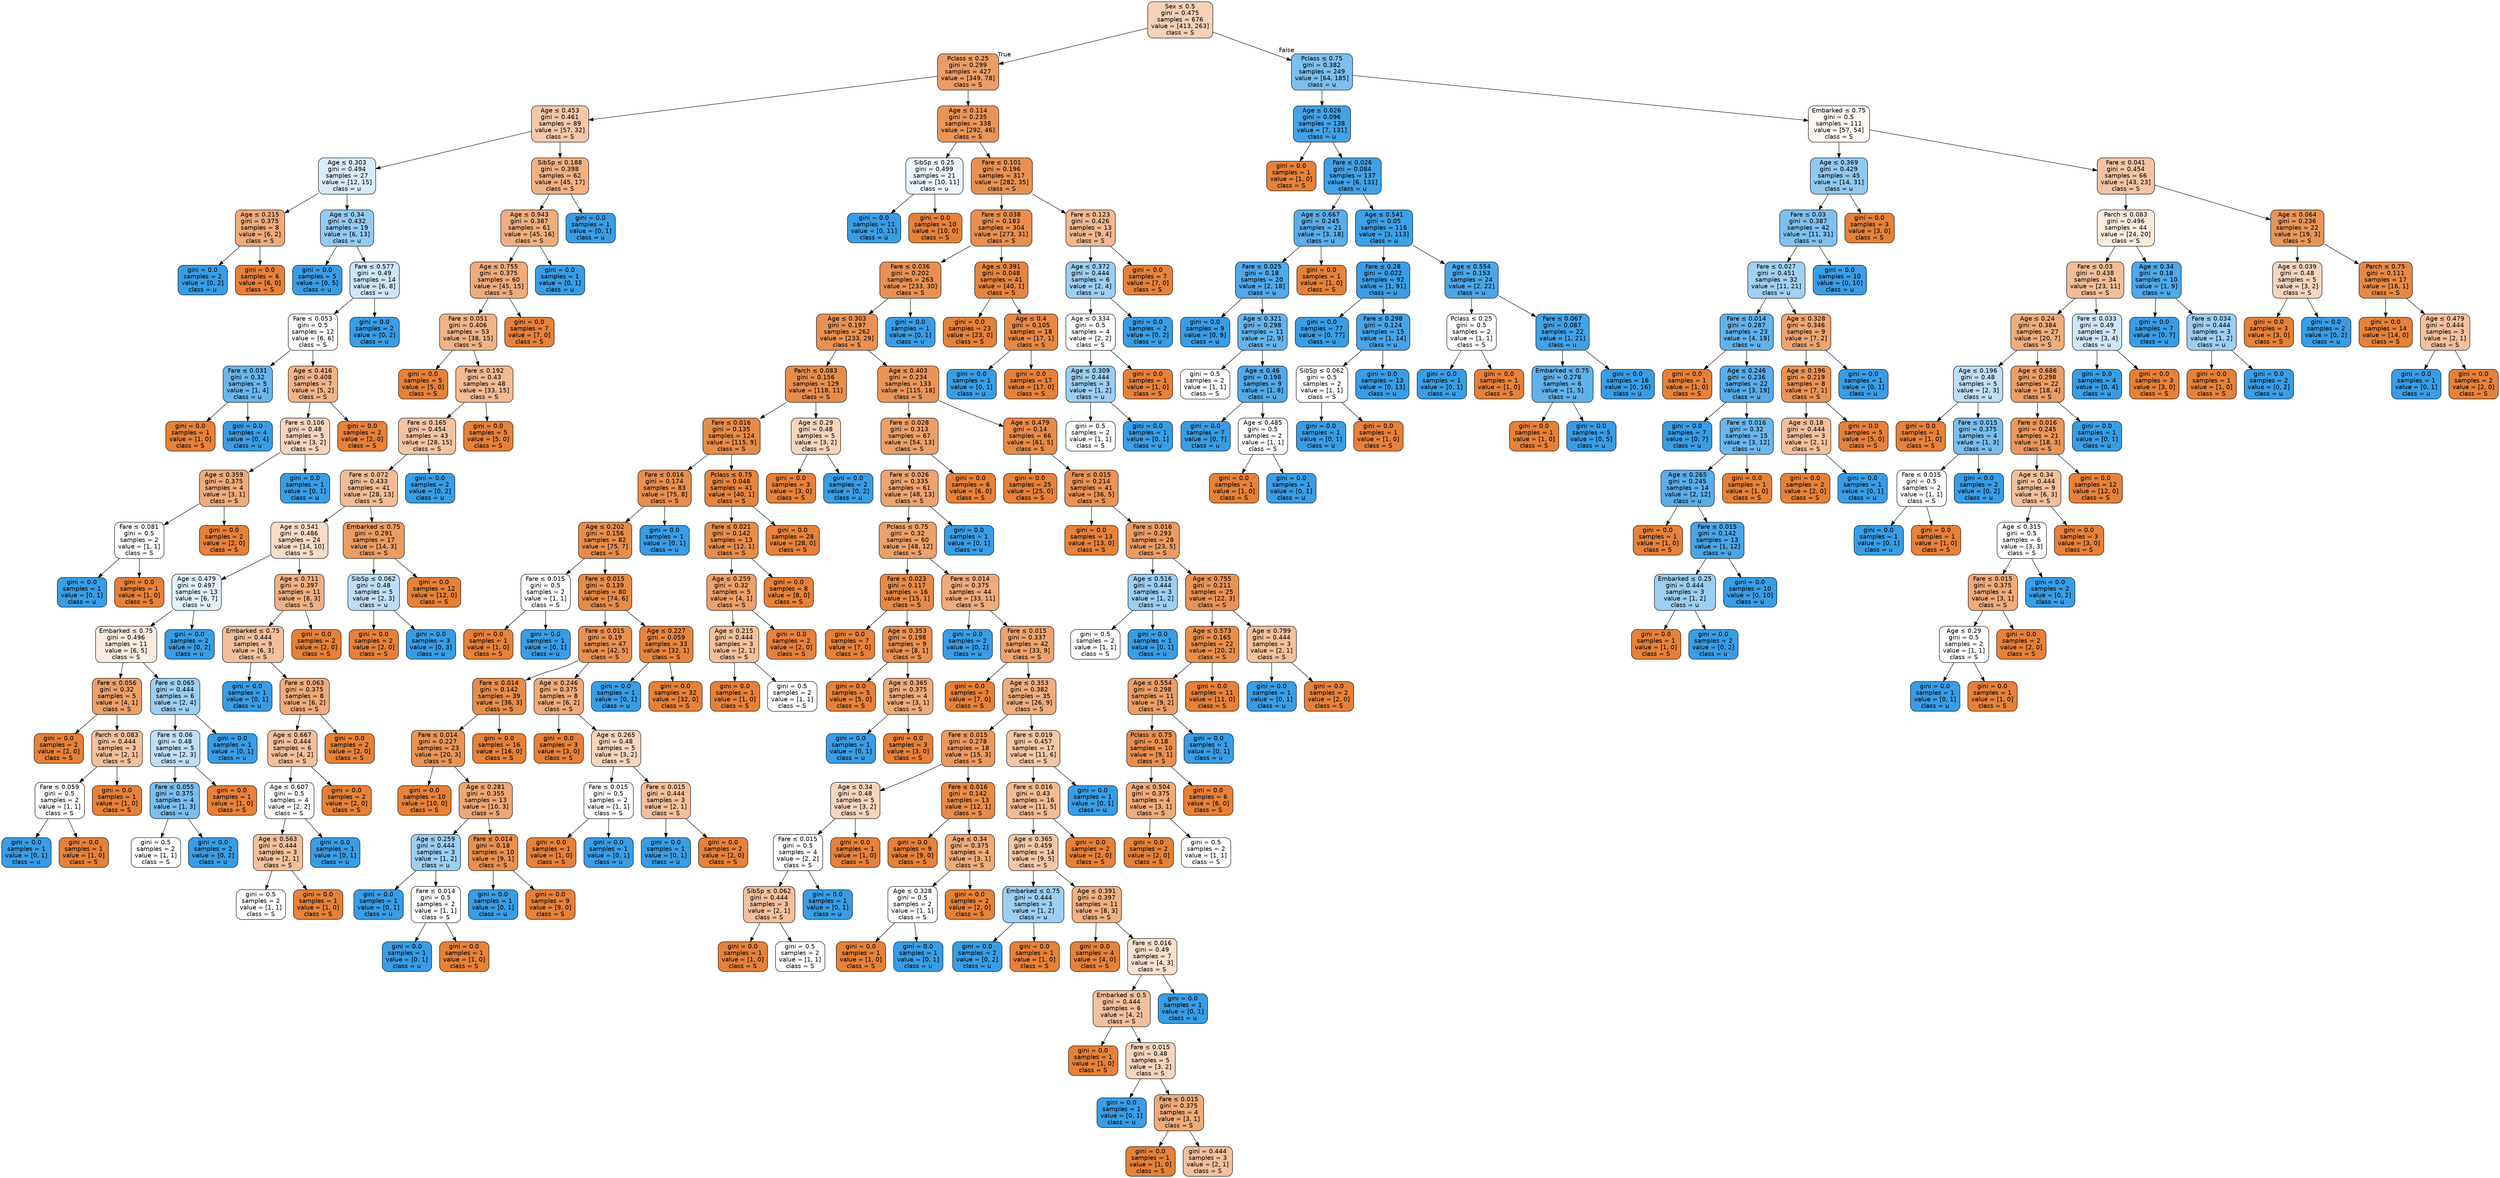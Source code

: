 digraph Tree {
node [shape=box, style="filled, rounded", color="black", fontname=helvetica] ;
edge [fontname=helvetica] ;
0 [label=<Sex &le; 0.5<br/>gini = 0.475<br/>samples = 676<br/>value = [413, 263]<br/>class = S>, fillcolor="#f6d1b7"] ;
1 [label=<Pclass &le; 0.25<br/>gini = 0.299<br/>samples = 427<br/>value = [349, 78]<br/>class = S>, fillcolor="#eb9d65"] ;
0 -> 1 [labeldistance=2.5, labelangle=45, headlabel="True"] ;
2 [label=<Age &le; 0.453<br/>gini = 0.461<br/>samples = 89<br/>value = [57, 32]<br/>class = S>, fillcolor="#f4c8a8"] ;
1 -> 2 ;
3 [label=<Age &le; 0.303<br/>gini = 0.494<br/>samples = 27<br/>value = [12, 15]<br/>class = u>, fillcolor="#d7ebfa"] ;
2 -> 3 ;
4 [label=<Age &le; 0.215<br/>gini = 0.375<br/>samples = 8<br/>value = [6, 2]<br/>class = S>, fillcolor="#eeab7b"] ;
3 -> 4 ;
5 [label=<gini = 0.0<br/>samples = 2<br/>value = [0, 2]<br/>class = u>, fillcolor="#399de5"] ;
4 -> 5 ;
6 [label=<gini = 0.0<br/>samples = 6<br/>value = [6, 0]<br/>class = S>, fillcolor="#e58139"] ;
4 -> 6 ;
7 [label=<Age &le; 0.34<br/>gini = 0.432<br/>samples = 19<br/>value = [6, 13]<br/>class = u>, fillcolor="#94caf1"] ;
3 -> 7 ;
8 [label=<gini = 0.0<br/>samples = 5<br/>value = [0, 5]<br/>class = u>, fillcolor="#399de5"] ;
7 -> 8 ;
9 [label=<Fare &le; 0.577<br/>gini = 0.49<br/>samples = 14<br/>value = [6, 8]<br/>class = u>, fillcolor="#cee6f8"] ;
7 -> 9 ;
10 [label=<Fare &le; 0.053<br/>gini = 0.5<br/>samples = 12<br/>value = [6, 6]<br/>class = S>, fillcolor="#ffffff"] ;
9 -> 10 ;
11 [label=<Fare &le; 0.031<br/>gini = 0.32<br/>samples = 5<br/>value = [1, 4]<br/>class = u>, fillcolor="#6ab6ec"] ;
10 -> 11 ;
12 [label=<gini = 0.0<br/>samples = 1<br/>value = [1, 0]<br/>class = S>, fillcolor="#e58139"] ;
11 -> 12 ;
13 [label=<gini = 0.0<br/>samples = 4<br/>value = [0, 4]<br/>class = u>, fillcolor="#399de5"] ;
11 -> 13 ;
14 [label=<Age &le; 0.416<br/>gini = 0.408<br/>samples = 7<br/>value = [5, 2]<br/>class = S>, fillcolor="#efb388"] ;
10 -> 14 ;
15 [label=<Fare &le; 0.106<br/>gini = 0.48<br/>samples = 5<br/>value = [3, 2]<br/>class = S>, fillcolor="#f6d5bd"] ;
14 -> 15 ;
16 [label=<Age &le; 0.359<br/>gini = 0.375<br/>samples = 4<br/>value = [3, 1]<br/>class = S>, fillcolor="#eeab7b"] ;
15 -> 16 ;
17 [label=<Fare &le; 0.081<br/>gini = 0.5<br/>samples = 2<br/>value = [1, 1]<br/>class = S>, fillcolor="#ffffff"] ;
16 -> 17 ;
18 [label=<gini = 0.0<br/>samples = 1<br/>value = [0, 1]<br/>class = u>, fillcolor="#399de5"] ;
17 -> 18 ;
19 [label=<gini = 0.0<br/>samples = 1<br/>value = [1, 0]<br/>class = S>, fillcolor="#e58139"] ;
17 -> 19 ;
20 [label=<gini = 0.0<br/>samples = 2<br/>value = [2, 0]<br/>class = S>, fillcolor="#e58139"] ;
16 -> 20 ;
21 [label=<gini = 0.0<br/>samples = 1<br/>value = [0, 1]<br/>class = u>, fillcolor="#399de5"] ;
15 -> 21 ;
22 [label=<gini = 0.0<br/>samples = 2<br/>value = [2, 0]<br/>class = S>, fillcolor="#e58139"] ;
14 -> 22 ;
23 [label=<gini = 0.0<br/>samples = 2<br/>value = [0, 2]<br/>class = u>, fillcolor="#399de5"] ;
9 -> 23 ;
24 [label=<SibSp &le; 0.188<br/>gini = 0.398<br/>samples = 62<br/>value = [45, 17]<br/>class = S>, fillcolor="#efb184"] ;
2 -> 24 ;
25 [label=<Age &le; 0.943<br/>gini = 0.387<br/>samples = 61<br/>value = [45, 16]<br/>class = S>, fillcolor="#eeae7f"] ;
24 -> 25 ;
26 [label=<Age &le; 0.755<br/>gini = 0.375<br/>samples = 60<br/>value = [45, 15]<br/>class = S>, fillcolor="#eeab7b"] ;
25 -> 26 ;
27 [label=<Fare &le; 0.051<br/>gini = 0.406<br/>samples = 53<br/>value = [38, 15]<br/>class = S>, fillcolor="#efb387"] ;
26 -> 27 ;
28 [label=<gini = 0.0<br/>samples = 5<br/>value = [5, 0]<br/>class = S>, fillcolor="#e58139"] ;
27 -> 28 ;
29 [label=<Fare &le; 0.192<br/>gini = 0.43<br/>samples = 48<br/>value = [33, 15]<br/>class = S>, fillcolor="#f1ba93"] ;
27 -> 29 ;
30 [label=<Fare &le; 0.165<br/>gini = 0.454<br/>samples = 43<br/>value = [28, 15]<br/>class = S>, fillcolor="#f3c4a3"] ;
29 -> 30 ;
31 [label=<Fare &le; 0.072<br/>gini = 0.433<br/>samples = 41<br/>value = [28, 13]<br/>class = S>, fillcolor="#f1bc95"] ;
30 -> 31 ;
32 [label=<Age &le; 0.541<br/>gini = 0.486<br/>samples = 24<br/>value = [14, 10]<br/>class = S>, fillcolor="#f8dbc6"] ;
31 -> 32 ;
33 [label=<Age &le; 0.479<br/>gini = 0.497<br/>samples = 13<br/>value = [6, 7]<br/>class = u>, fillcolor="#e3f1fb"] ;
32 -> 33 ;
34 [label=<Embarked &le; 0.75<br/>gini = 0.496<br/>samples = 11<br/>value = [6, 5]<br/>class = S>, fillcolor="#fbeade"] ;
33 -> 34 ;
35 [label=<Fare &le; 0.056<br/>gini = 0.32<br/>samples = 5<br/>value = [4, 1]<br/>class = S>, fillcolor="#eca06a"] ;
34 -> 35 ;
36 [label=<gini = 0.0<br/>samples = 2<br/>value = [2, 0]<br/>class = S>, fillcolor="#e58139"] ;
35 -> 36 ;
37 [label=<Parch &le; 0.083<br/>gini = 0.444<br/>samples = 3<br/>value = [2, 1]<br/>class = S>, fillcolor="#f2c09c"] ;
35 -> 37 ;
38 [label=<Fare &le; 0.059<br/>gini = 0.5<br/>samples = 2<br/>value = [1, 1]<br/>class = S>, fillcolor="#ffffff"] ;
37 -> 38 ;
39 [label=<gini = 0.0<br/>samples = 1<br/>value = [0, 1]<br/>class = u>, fillcolor="#399de5"] ;
38 -> 39 ;
40 [label=<gini = 0.0<br/>samples = 1<br/>value = [1, 0]<br/>class = S>, fillcolor="#e58139"] ;
38 -> 40 ;
41 [label=<gini = 0.0<br/>samples = 1<br/>value = [1, 0]<br/>class = S>, fillcolor="#e58139"] ;
37 -> 41 ;
42 [label=<Fare &le; 0.065<br/>gini = 0.444<br/>samples = 6<br/>value = [2, 4]<br/>class = u>, fillcolor="#9ccef2"] ;
34 -> 42 ;
43 [label=<Fare &le; 0.06<br/>gini = 0.48<br/>samples = 5<br/>value = [2, 3]<br/>class = u>, fillcolor="#bddef6"] ;
42 -> 43 ;
44 [label=<Fare &le; 0.055<br/>gini = 0.375<br/>samples = 4<br/>value = [1, 3]<br/>class = u>, fillcolor="#7bbeee"] ;
43 -> 44 ;
45 [label=<gini = 0.5<br/>samples = 2<br/>value = [1, 1]<br/>class = S>, fillcolor="#ffffff"] ;
44 -> 45 ;
46 [label=<gini = 0.0<br/>samples = 2<br/>value = [0, 2]<br/>class = u>, fillcolor="#399de5"] ;
44 -> 46 ;
47 [label=<gini = 0.0<br/>samples = 1<br/>value = [1, 0]<br/>class = S>, fillcolor="#e58139"] ;
43 -> 47 ;
48 [label=<gini = 0.0<br/>samples = 1<br/>value = [0, 1]<br/>class = u>, fillcolor="#399de5"] ;
42 -> 48 ;
49 [label=<gini = 0.0<br/>samples = 2<br/>value = [0, 2]<br/>class = u>, fillcolor="#399de5"] ;
33 -> 49 ;
50 [label=<Age &le; 0.711<br/>gini = 0.397<br/>samples = 11<br/>value = [8, 3]<br/>class = S>, fillcolor="#efb083"] ;
32 -> 50 ;
51 [label=<Embarked &le; 0.75<br/>gini = 0.444<br/>samples = 9<br/>value = [6, 3]<br/>class = S>, fillcolor="#f2c09c"] ;
50 -> 51 ;
52 [label=<gini = 0.0<br/>samples = 1<br/>value = [0, 1]<br/>class = u>, fillcolor="#399de5"] ;
51 -> 52 ;
53 [label=<Fare &le; 0.063<br/>gini = 0.375<br/>samples = 8<br/>value = [6, 2]<br/>class = S>, fillcolor="#eeab7b"] ;
51 -> 53 ;
54 [label=<Age &le; 0.667<br/>gini = 0.444<br/>samples = 6<br/>value = [4, 2]<br/>class = S>, fillcolor="#f2c09c"] ;
53 -> 54 ;
55 [label=<Age &le; 0.607<br/>gini = 0.5<br/>samples = 4<br/>value = [2, 2]<br/>class = S>, fillcolor="#ffffff"] ;
54 -> 55 ;
56 [label=<Age &le; 0.563<br/>gini = 0.444<br/>samples = 3<br/>value = [2, 1]<br/>class = S>, fillcolor="#f2c09c"] ;
55 -> 56 ;
57 [label=<gini = 0.5<br/>samples = 2<br/>value = [1, 1]<br/>class = S>, fillcolor="#ffffff"] ;
56 -> 57 ;
58 [label=<gini = 0.0<br/>samples = 1<br/>value = [1, 0]<br/>class = S>, fillcolor="#e58139"] ;
56 -> 58 ;
59 [label=<gini = 0.0<br/>samples = 1<br/>value = [0, 1]<br/>class = u>, fillcolor="#399de5"] ;
55 -> 59 ;
60 [label=<gini = 0.0<br/>samples = 2<br/>value = [2, 0]<br/>class = S>, fillcolor="#e58139"] ;
54 -> 60 ;
61 [label=<gini = 0.0<br/>samples = 2<br/>value = [2, 0]<br/>class = S>, fillcolor="#e58139"] ;
53 -> 61 ;
62 [label=<gini = 0.0<br/>samples = 2<br/>value = [2, 0]<br/>class = S>, fillcolor="#e58139"] ;
50 -> 62 ;
63 [label=<Embarked &le; 0.75<br/>gini = 0.291<br/>samples = 17<br/>value = [14, 3]<br/>class = S>, fillcolor="#eb9c63"] ;
31 -> 63 ;
64 [label=<SibSp &le; 0.062<br/>gini = 0.48<br/>samples = 5<br/>value = [2, 3]<br/>class = u>, fillcolor="#bddef6"] ;
63 -> 64 ;
65 [label=<gini = 0.0<br/>samples = 2<br/>value = [2, 0]<br/>class = S>, fillcolor="#e58139"] ;
64 -> 65 ;
66 [label=<gini = 0.0<br/>samples = 3<br/>value = [0, 3]<br/>class = u>, fillcolor="#399de5"] ;
64 -> 66 ;
67 [label=<gini = 0.0<br/>samples = 12<br/>value = [12, 0]<br/>class = S>, fillcolor="#e58139"] ;
63 -> 67 ;
68 [label=<gini = 0.0<br/>samples = 2<br/>value = [0, 2]<br/>class = u>, fillcolor="#399de5"] ;
30 -> 68 ;
69 [label=<gini = 0.0<br/>samples = 5<br/>value = [5, 0]<br/>class = S>, fillcolor="#e58139"] ;
29 -> 69 ;
70 [label=<gini = 0.0<br/>samples = 7<br/>value = [7, 0]<br/>class = S>, fillcolor="#e58139"] ;
26 -> 70 ;
71 [label=<gini = 0.0<br/>samples = 1<br/>value = [0, 1]<br/>class = u>, fillcolor="#399de5"] ;
25 -> 71 ;
72 [label=<gini = 0.0<br/>samples = 1<br/>value = [0, 1]<br/>class = u>, fillcolor="#399de5"] ;
24 -> 72 ;
73 [label=<Age &le; 0.114<br/>gini = 0.235<br/>samples = 338<br/>value = [292, 46]<br/>class = S>, fillcolor="#e99558"] ;
1 -> 73 ;
74 [label=<SibSp &le; 0.25<br/>gini = 0.499<br/>samples = 21<br/>value = [10, 11]<br/>class = u>, fillcolor="#edf6fd"] ;
73 -> 74 ;
75 [label=<gini = 0.0<br/>samples = 11<br/>value = [0, 11]<br/>class = u>, fillcolor="#399de5"] ;
74 -> 75 ;
76 [label=<gini = 0.0<br/>samples = 10<br/>value = [10, 0]<br/>class = S>, fillcolor="#e58139"] ;
74 -> 76 ;
77 [label=<Fare &le; 0.101<br/>gini = 0.196<br/>samples = 317<br/>value = [282, 35]<br/>class = S>, fillcolor="#e89152"] ;
73 -> 77 ;
78 [label=<Fare &le; 0.038<br/>gini = 0.183<br/>samples = 304<br/>value = [273, 31]<br/>class = S>, fillcolor="#e88f4f"] ;
77 -> 78 ;
79 [label=<Fare &le; 0.036<br/>gini = 0.202<br/>samples = 263<br/>value = [233, 30]<br/>class = S>, fillcolor="#e89152"] ;
78 -> 79 ;
80 [label=<Age &le; 0.303<br/>gini = 0.197<br/>samples = 262<br/>value = [233, 29]<br/>class = S>, fillcolor="#e89152"] ;
79 -> 80 ;
81 [label=<Parch &le; 0.083<br/>gini = 0.156<br/>samples = 129<br/>value = [118, 11]<br/>class = S>, fillcolor="#e78d4b"] ;
80 -> 81 ;
82 [label=<Fare &le; 0.016<br/>gini = 0.135<br/>samples = 124<br/>value = [115, 9]<br/>class = S>, fillcolor="#e78b48"] ;
81 -> 82 ;
83 [label=<Fare &le; 0.016<br/>gini = 0.174<br/>samples = 83<br/>value = [75, 8]<br/>class = S>, fillcolor="#e88e4e"] ;
82 -> 83 ;
84 [label=<Age &le; 0.202<br/>gini = 0.156<br/>samples = 82<br/>value = [75, 7]<br/>class = S>, fillcolor="#e78d4b"] ;
83 -> 84 ;
85 [label=<Fare &le; 0.015<br/>gini = 0.5<br/>samples = 2<br/>value = [1, 1]<br/>class = S>, fillcolor="#ffffff"] ;
84 -> 85 ;
86 [label=<gini = 0.0<br/>samples = 1<br/>value = [1, 0]<br/>class = S>, fillcolor="#e58139"] ;
85 -> 86 ;
87 [label=<gini = 0.0<br/>samples = 1<br/>value = [0, 1]<br/>class = u>, fillcolor="#399de5"] ;
85 -> 87 ;
88 [label=<Fare &le; 0.015<br/>gini = 0.139<br/>samples = 80<br/>value = [74, 6]<br/>class = S>, fillcolor="#e78b49"] ;
84 -> 88 ;
89 [label=<Fare &le; 0.015<br/>gini = 0.19<br/>samples = 47<br/>value = [42, 5]<br/>class = S>, fillcolor="#e89051"] ;
88 -> 89 ;
90 [label=<Fare &le; 0.014<br/>gini = 0.142<br/>samples = 39<br/>value = [36, 3]<br/>class = S>, fillcolor="#e78c49"] ;
89 -> 90 ;
91 [label=<Fare &le; 0.014<br/>gini = 0.227<br/>samples = 23<br/>value = [20, 3]<br/>class = S>, fillcolor="#e99457"] ;
90 -> 91 ;
92 [label=<gini = 0.0<br/>samples = 10<br/>value = [10, 0]<br/>class = S>, fillcolor="#e58139"] ;
91 -> 92 ;
93 [label=<Age &le; 0.281<br/>gini = 0.355<br/>samples = 13<br/>value = [10, 3]<br/>class = S>, fillcolor="#eda774"] ;
91 -> 93 ;
94 [label=<Age &le; 0.259<br/>gini = 0.444<br/>samples = 3<br/>value = [1, 2]<br/>class = u>, fillcolor="#9ccef2"] ;
93 -> 94 ;
95 [label=<gini = 0.0<br/>samples = 1<br/>value = [0, 1]<br/>class = u>, fillcolor="#399de5"] ;
94 -> 95 ;
96 [label=<Fare &le; 0.014<br/>gini = 0.5<br/>samples = 2<br/>value = [1, 1]<br/>class = S>, fillcolor="#ffffff"] ;
94 -> 96 ;
97 [label=<gini = 0.0<br/>samples = 1<br/>value = [0, 1]<br/>class = u>, fillcolor="#399de5"] ;
96 -> 97 ;
98 [label=<gini = 0.0<br/>samples = 1<br/>value = [1, 0]<br/>class = S>, fillcolor="#e58139"] ;
96 -> 98 ;
99 [label=<Fare &le; 0.014<br/>gini = 0.18<br/>samples = 10<br/>value = [9, 1]<br/>class = S>, fillcolor="#e88f4f"] ;
93 -> 99 ;
100 [label=<gini = 0.0<br/>samples = 1<br/>value = [0, 1]<br/>class = u>, fillcolor="#399de5"] ;
99 -> 100 ;
101 [label=<gini = 0.0<br/>samples = 9<br/>value = [9, 0]<br/>class = S>, fillcolor="#e58139"] ;
99 -> 101 ;
102 [label=<gini = 0.0<br/>samples = 16<br/>value = [16, 0]<br/>class = S>, fillcolor="#e58139"] ;
90 -> 102 ;
103 [label=<Age &le; 0.246<br/>gini = 0.375<br/>samples = 8<br/>value = [6, 2]<br/>class = S>, fillcolor="#eeab7b"] ;
89 -> 103 ;
104 [label=<gini = 0.0<br/>samples = 3<br/>value = [3, 0]<br/>class = S>, fillcolor="#e58139"] ;
103 -> 104 ;
105 [label=<Age &le; 0.265<br/>gini = 0.48<br/>samples = 5<br/>value = [3, 2]<br/>class = S>, fillcolor="#f6d5bd"] ;
103 -> 105 ;
106 [label=<Fare &le; 0.015<br/>gini = 0.5<br/>samples = 2<br/>value = [1, 1]<br/>class = S>, fillcolor="#ffffff"] ;
105 -> 106 ;
107 [label=<gini = 0.0<br/>samples = 1<br/>value = [1, 0]<br/>class = S>, fillcolor="#e58139"] ;
106 -> 107 ;
108 [label=<gini = 0.0<br/>samples = 1<br/>value = [0, 1]<br/>class = u>, fillcolor="#399de5"] ;
106 -> 108 ;
109 [label=<Fare &le; 0.015<br/>gini = 0.444<br/>samples = 3<br/>value = [2, 1]<br/>class = S>, fillcolor="#f2c09c"] ;
105 -> 109 ;
110 [label=<gini = 0.0<br/>samples = 1<br/>value = [0, 1]<br/>class = u>, fillcolor="#399de5"] ;
109 -> 110 ;
111 [label=<gini = 0.0<br/>samples = 2<br/>value = [2, 0]<br/>class = S>, fillcolor="#e58139"] ;
109 -> 111 ;
112 [label=<Age &le; 0.227<br/>gini = 0.059<br/>samples = 33<br/>value = [32, 1]<br/>class = S>, fillcolor="#e6853f"] ;
88 -> 112 ;
113 [label=<gini = 0.0<br/>samples = 1<br/>value = [0, 1]<br/>class = u>, fillcolor="#399de5"] ;
112 -> 113 ;
114 [label=<gini = 0.0<br/>samples = 32<br/>value = [32, 0]<br/>class = S>, fillcolor="#e58139"] ;
112 -> 114 ;
115 [label=<gini = 0.0<br/>samples = 1<br/>value = [0, 1]<br/>class = u>, fillcolor="#399de5"] ;
83 -> 115 ;
116 [label=<Pclass &le; 0.75<br/>gini = 0.048<br/>samples = 41<br/>value = [40, 1]<br/>class = S>, fillcolor="#e6843e"] ;
82 -> 116 ;
117 [label=<Fare &le; 0.021<br/>gini = 0.142<br/>samples = 13<br/>value = [12, 1]<br/>class = S>, fillcolor="#e78c49"] ;
116 -> 117 ;
118 [label=<Age &le; 0.259<br/>gini = 0.32<br/>samples = 5<br/>value = [4, 1]<br/>class = S>, fillcolor="#eca06a"] ;
117 -> 118 ;
119 [label=<Age &le; 0.215<br/>gini = 0.444<br/>samples = 3<br/>value = [2, 1]<br/>class = S>, fillcolor="#f2c09c"] ;
118 -> 119 ;
120 [label=<gini = 0.0<br/>samples = 1<br/>value = [1, 0]<br/>class = S>, fillcolor="#e58139"] ;
119 -> 120 ;
121 [label=<gini = 0.5<br/>samples = 2<br/>value = [1, 1]<br/>class = S>, fillcolor="#ffffff"] ;
119 -> 121 ;
122 [label=<gini = 0.0<br/>samples = 2<br/>value = [2, 0]<br/>class = S>, fillcolor="#e58139"] ;
118 -> 122 ;
123 [label=<gini = 0.0<br/>samples = 8<br/>value = [8, 0]<br/>class = S>, fillcolor="#e58139"] ;
117 -> 123 ;
124 [label=<gini = 0.0<br/>samples = 28<br/>value = [28, 0]<br/>class = S>, fillcolor="#e58139"] ;
116 -> 124 ;
125 [label=<Age &le; 0.29<br/>gini = 0.48<br/>samples = 5<br/>value = [3, 2]<br/>class = S>, fillcolor="#f6d5bd"] ;
81 -> 125 ;
126 [label=<gini = 0.0<br/>samples = 3<br/>value = [3, 0]<br/>class = S>, fillcolor="#e58139"] ;
125 -> 126 ;
127 [label=<gini = 0.0<br/>samples = 2<br/>value = [0, 2]<br/>class = u>, fillcolor="#399de5"] ;
125 -> 127 ;
128 [label=<Age &le; 0.403<br/>gini = 0.234<br/>samples = 133<br/>value = [115, 18]<br/>class = S>, fillcolor="#e99558"] ;
80 -> 128 ;
129 [label=<Fare &le; 0.028<br/>gini = 0.313<br/>samples = 67<br/>value = [54, 13]<br/>class = S>, fillcolor="#eb9f69"] ;
128 -> 129 ;
130 [label=<Fare &le; 0.026<br/>gini = 0.335<br/>samples = 61<br/>value = [48, 13]<br/>class = S>, fillcolor="#eca36f"] ;
129 -> 130 ;
131 [label=<Pclass &le; 0.75<br/>gini = 0.32<br/>samples = 60<br/>value = [48, 12]<br/>class = S>, fillcolor="#eca06a"] ;
130 -> 131 ;
132 [label=<Fare &le; 0.023<br/>gini = 0.117<br/>samples = 16<br/>value = [15, 1]<br/>class = S>, fillcolor="#e78946"] ;
131 -> 132 ;
133 [label=<gini = 0.0<br/>samples = 7<br/>value = [7, 0]<br/>class = S>, fillcolor="#e58139"] ;
132 -> 133 ;
134 [label=<Age &le; 0.353<br/>gini = 0.198<br/>samples = 9<br/>value = [8, 1]<br/>class = S>, fillcolor="#e89152"] ;
132 -> 134 ;
135 [label=<gini = 0.0<br/>samples = 5<br/>value = [5, 0]<br/>class = S>, fillcolor="#e58139"] ;
134 -> 135 ;
136 [label=<Age &le; 0.365<br/>gini = 0.375<br/>samples = 4<br/>value = [3, 1]<br/>class = S>, fillcolor="#eeab7b"] ;
134 -> 136 ;
137 [label=<gini = 0.0<br/>samples = 1<br/>value = [0, 1]<br/>class = u>, fillcolor="#399de5"] ;
136 -> 137 ;
138 [label=<gini = 0.0<br/>samples = 3<br/>value = [3, 0]<br/>class = S>, fillcolor="#e58139"] ;
136 -> 138 ;
139 [label=<Fare &le; 0.014<br/>gini = 0.375<br/>samples = 44<br/>value = [33, 11]<br/>class = S>, fillcolor="#eeab7b"] ;
131 -> 139 ;
140 [label=<gini = 0.0<br/>samples = 2<br/>value = [0, 2]<br/>class = u>, fillcolor="#399de5"] ;
139 -> 140 ;
141 [label=<Fare &le; 0.015<br/>gini = 0.337<br/>samples = 42<br/>value = [33, 9]<br/>class = S>, fillcolor="#eca36f"] ;
139 -> 141 ;
142 [label=<gini = 0.0<br/>samples = 7<br/>value = [7, 0]<br/>class = S>, fillcolor="#e58139"] ;
141 -> 142 ;
143 [label=<Age &le; 0.353<br/>gini = 0.382<br/>samples = 35<br/>value = [26, 9]<br/>class = S>, fillcolor="#eead7e"] ;
141 -> 143 ;
144 [label=<Fare &le; 0.015<br/>gini = 0.278<br/>samples = 18<br/>value = [15, 3]<br/>class = S>, fillcolor="#ea9a61"] ;
143 -> 144 ;
145 [label=<Age &le; 0.34<br/>gini = 0.48<br/>samples = 5<br/>value = [3, 2]<br/>class = S>, fillcolor="#f6d5bd"] ;
144 -> 145 ;
146 [label=<Fare &le; 0.015<br/>gini = 0.5<br/>samples = 4<br/>value = [2, 2]<br/>class = S>, fillcolor="#ffffff"] ;
145 -> 146 ;
147 [label=<SibSp &le; 0.062<br/>gini = 0.444<br/>samples = 3<br/>value = [2, 1]<br/>class = S>, fillcolor="#f2c09c"] ;
146 -> 147 ;
148 [label=<gini = 0.0<br/>samples = 1<br/>value = [1, 0]<br/>class = S>, fillcolor="#e58139"] ;
147 -> 148 ;
149 [label=<gini = 0.5<br/>samples = 2<br/>value = [1, 1]<br/>class = S>, fillcolor="#ffffff"] ;
147 -> 149 ;
150 [label=<gini = 0.0<br/>samples = 1<br/>value = [0, 1]<br/>class = u>, fillcolor="#399de5"] ;
146 -> 150 ;
151 [label=<gini = 0.0<br/>samples = 1<br/>value = [1, 0]<br/>class = S>, fillcolor="#e58139"] ;
145 -> 151 ;
152 [label=<Fare &le; 0.016<br/>gini = 0.142<br/>samples = 13<br/>value = [12, 1]<br/>class = S>, fillcolor="#e78c49"] ;
144 -> 152 ;
153 [label=<gini = 0.0<br/>samples = 9<br/>value = [9, 0]<br/>class = S>, fillcolor="#e58139"] ;
152 -> 153 ;
154 [label=<Age &le; 0.34<br/>gini = 0.375<br/>samples = 4<br/>value = [3, 1]<br/>class = S>, fillcolor="#eeab7b"] ;
152 -> 154 ;
155 [label=<Age &le; 0.328<br/>gini = 0.5<br/>samples = 2<br/>value = [1, 1]<br/>class = S>, fillcolor="#ffffff"] ;
154 -> 155 ;
156 [label=<gini = 0.0<br/>samples = 1<br/>value = [1, 0]<br/>class = S>, fillcolor="#e58139"] ;
155 -> 156 ;
157 [label=<gini = 0.0<br/>samples = 1<br/>value = [0, 1]<br/>class = u>, fillcolor="#399de5"] ;
155 -> 157 ;
158 [label=<gini = 0.0<br/>samples = 2<br/>value = [2, 0]<br/>class = S>, fillcolor="#e58139"] ;
154 -> 158 ;
159 [label=<Fare &le; 0.019<br/>gini = 0.457<br/>samples = 17<br/>value = [11, 6]<br/>class = S>, fillcolor="#f3c6a5"] ;
143 -> 159 ;
160 [label=<Fare &le; 0.016<br/>gini = 0.43<br/>samples = 16<br/>value = [11, 5]<br/>class = S>, fillcolor="#f1ba93"] ;
159 -> 160 ;
161 [label=<Age &le; 0.365<br/>gini = 0.459<br/>samples = 14<br/>value = [9, 5]<br/>class = S>, fillcolor="#f3c7a7"] ;
160 -> 161 ;
162 [label=<Embarked &le; 0.75<br/>gini = 0.444<br/>samples = 3<br/>value = [1, 2]<br/>class = u>, fillcolor="#9ccef2"] ;
161 -> 162 ;
163 [label=<gini = 0.0<br/>samples = 2<br/>value = [0, 2]<br/>class = u>, fillcolor="#399de5"] ;
162 -> 163 ;
164 [label=<gini = 0.0<br/>samples = 1<br/>value = [1, 0]<br/>class = S>, fillcolor="#e58139"] ;
162 -> 164 ;
165 [label=<Age &le; 0.391<br/>gini = 0.397<br/>samples = 11<br/>value = [8, 3]<br/>class = S>, fillcolor="#efb083"] ;
161 -> 165 ;
166 [label=<gini = 0.0<br/>samples = 4<br/>value = [4, 0]<br/>class = S>, fillcolor="#e58139"] ;
165 -> 166 ;
167 [label=<Fare &le; 0.016<br/>gini = 0.49<br/>samples = 7<br/>value = [4, 3]<br/>class = S>, fillcolor="#f8e0ce"] ;
165 -> 167 ;
168 [label=<Embarked &le; 0.5<br/>gini = 0.444<br/>samples = 6<br/>value = [4, 2]<br/>class = S>, fillcolor="#f2c09c"] ;
167 -> 168 ;
169 [label=<gini = 0.0<br/>samples = 1<br/>value = [1, 0]<br/>class = S>, fillcolor="#e58139"] ;
168 -> 169 ;
170 [label=<Fare &le; 0.015<br/>gini = 0.48<br/>samples = 5<br/>value = [3, 2]<br/>class = S>, fillcolor="#f6d5bd"] ;
168 -> 170 ;
171 [label=<gini = 0.0<br/>samples = 1<br/>value = [0, 1]<br/>class = u>, fillcolor="#399de5"] ;
170 -> 171 ;
172 [label=<Fare &le; 0.015<br/>gini = 0.375<br/>samples = 4<br/>value = [3, 1]<br/>class = S>, fillcolor="#eeab7b"] ;
170 -> 172 ;
173 [label=<gini = 0.0<br/>samples = 1<br/>value = [1, 0]<br/>class = S>, fillcolor="#e58139"] ;
172 -> 173 ;
174 [label=<gini = 0.444<br/>samples = 3<br/>value = [2, 1]<br/>class = S>, fillcolor="#f2c09c"] ;
172 -> 174 ;
175 [label=<gini = 0.0<br/>samples = 1<br/>value = [0, 1]<br/>class = u>, fillcolor="#399de5"] ;
167 -> 175 ;
176 [label=<gini = 0.0<br/>samples = 2<br/>value = [2, 0]<br/>class = S>, fillcolor="#e58139"] ;
160 -> 176 ;
177 [label=<gini = 0.0<br/>samples = 1<br/>value = [0, 1]<br/>class = u>, fillcolor="#399de5"] ;
159 -> 177 ;
178 [label=<gini = 0.0<br/>samples = 1<br/>value = [0, 1]<br/>class = u>, fillcolor="#399de5"] ;
130 -> 178 ;
179 [label=<gini = 0.0<br/>samples = 6<br/>value = [6, 0]<br/>class = S>, fillcolor="#e58139"] ;
129 -> 179 ;
180 [label=<Age &le; 0.479<br/>gini = 0.14<br/>samples = 66<br/>value = [61, 5]<br/>class = S>, fillcolor="#e78b49"] ;
128 -> 180 ;
181 [label=<gini = 0.0<br/>samples = 25<br/>value = [25, 0]<br/>class = S>, fillcolor="#e58139"] ;
180 -> 181 ;
182 [label=<Fare &le; 0.015<br/>gini = 0.214<br/>samples = 41<br/>value = [36, 5]<br/>class = S>, fillcolor="#e99254"] ;
180 -> 182 ;
183 [label=<gini = 0.0<br/>samples = 13<br/>value = [13, 0]<br/>class = S>, fillcolor="#e58139"] ;
182 -> 183 ;
184 [label=<Fare &le; 0.016<br/>gini = 0.293<br/>samples = 28<br/>value = [23, 5]<br/>class = S>, fillcolor="#eb9c64"] ;
182 -> 184 ;
185 [label=<Age &le; 0.516<br/>gini = 0.444<br/>samples = 3<br/>value = [1, 2]<br/>class = u>, fillcolor="#9ccef2"] ;
184 -> 185 ;
186 [label=<gini = 0.5<br/>samples = 2<br/>value = [1, 1]<br/>class = S>, fillcolor="#ffffff"] ;
185 -> 186 ;
187 [label=<gini = 0.0<br/>samples = 1<br/>value = [0, 1]<br/>class = u>, fillcolor="#399de5"] ;
185 -> 187 ;
188 [label=<Age &le; 0.755<br/>gini = 0.211<br/>samples = 25<br/>value = [22, 3]<br/>class = S>, fillcolor="#e99254"] ;
184 -> 188 ;
189 [label=<Age &le; 0.573<br/>gini = 0.165<br/>samples = 22<br/>value = [20, 2]<br/>class = S>, fillcolor="#e88e4d"] ;
188 -> 189 ;
190 [label=<Age &le; 0.554<br/>gini = 0.298<br/>samples = 11<br/>value = [9, 2]<br/>class = S>, fillcolor="#eb9d65"] ;
189 -> 190 ;
191 [label=<Pclass &le; 0.75<br/>gini = 0.18<br/>samples = 10<br/>value = [9, 1]<br/>class = S>, fillcolor="#e88f4f"] ;
190 -> 191 ;
192 [label=<Age &le; 0.504<br/>gini = 0.375<br/>samples = 4<br/>value = [3, 1]<br/>class = S>, fillcolor="#eeab7b"] ;
191 -> 192 ;
193 [label=<gini = 0.0<br/>samples = 2<br/>value = [2, 0]<br/>class = S>, fillcolor="#e58139"] ;
192 -> 193 ;
194 [label=<gini = 0.5<br/>samples = 2<br/>value = [1, 1]<br/>class = S>, fillcolor="#ffffff"] ;
192 -> 194 ;
195 [label=<gini = 0.0<br/>samples = 6<br/>value = [6, 0]<br/>class = S>, fillcolor="#e58139"] ;
191 -> 195 ;
196 [label=<gini = 0.0<br/>samples = 1<br/>value = [0, 1]<br/>class = u>, fillcolor="#399de5"] ;
190 -> 196 ;
197 [label=<gini = 0.0<br/>samples = 11<br/>value = [11, 0]<br/>class = S>, fillcolor="#e58139"] ;
189 -> 197 ;
198 [label=<Age &le; 0.799<br/>gini = 0.444<br/>samples = 3<br/>value = [2, 1]<br/>class = S>, fillcolor="#f2c09c"] ;
188 -> 198 ;
199 [label=<gini = 0.0<br/>samples = 1<br/>value = [0, 1]<br/>class = u>, fillcolor="#399de5"] ;
198 -> 199 ;
200 [label=<gini = 0.0<br/>samples = 2<br/>value = [2, 0]<br/>class = S>, fillcolor="#e58139"] ;
198 -> 200 ;
201 [label=<gini = 0.0<br/>samples = 1<br/>value = [0, 1]<br/>class = u>, fillcolor="#399de5"] ;
79 -> 201 ;
202 [label=<Age &le; 0.391<br/>gini = 0.048<br/>samples = 41<br/>value = [40, 1]<br/>class = S>, fillcolor="#e6843e"] ;
78 -> 202 ;
203 [label=<gini = 0.0<br/>samples = 23<br/>value = [23, 0]<br/>class = S>, fillcolor="#e58139"] ;
202 -> 203 ;
204 [label=<Age &le; 0.4<br/>gini = 0.105<br/>samples = 18<br/>value = [17, 1]<br/>class = S>, fillcolor="#e78845"] ;
202 -> 204 ;
205 [label=<gini = 0.0<br/>samples = 1<br/>value = [0, 1]<br/>class = u>, fillcolor="#399de5"] ;
204 -> 205 ;
206 [label=<gini = 0.0<br/>samples = 17<br/>value = [17, 0]<br/>class = S>, fillcolor="#e58139"] ;
204 -> 206 ;
207 [label=<Fare &le; 0.123<br/>gini = 0.426<br/>samples = 13<br/>value = [9, 4]<br/>class = S>, fillcolor="#f1b991"] ;
77 -> 207 ;
208 [label=<Age &le; 0.372<br/>gini = 0.444<br/>samples = 6<br/>value = [2, 4]<br/>class = u>, fillcolor="#9ccef2"] ;
207 -> 208 ;
209 [label=<Age &le; 0.334<br/>gini = 0.5<br/>samples = 4<br/>value = [2, 2]<br/>class = S>, fillcolor="#ffffff"] ;
208 -> 209 ;
210 [label=<Age &le; 0.309<br/>gini = 0.444<br/>samples = 3<br/>value = [1, 2]<br/>class = u>, fillcolor="#9ccef2"] ;
209 -> 210 ;
211 [label=<gini = 0.5<br/>samples = 2<br/>value = [1, 1]<br/>class = S>, fillcolor="#ffffff"] ;
210 -> 211 ;
212 [label=<gini = 0.0<br/>samples = 1<br/>value = [0, 1]<br/>class = u>, fillcolor="#399de5"] ;
210 -> 212 ;
213 [label=<gini = 0.0<br/>samples = 1<br/>value = [1, 0]<br/>class = S>, fillcolor="#e58139"] ;
209 -> 213 ;
214 [label=<gini = 0.0<br/>samples = 2<br/>value = [0, 2]<br/>class = u>, fillcolor="#399de5"] ;
208 -> 214 ;
215 [label=<gini = 0.0<br/>samples = 7<br/>value = [7, 0]<br/>class = S>, fillcolor="#e58139"] ;
207 -> 215 ;
216 [label=<Pclass &le; 0.75<br/>gini = 0.382<br/>samples = 249<br/>value = [64, 185]<br/>class = u>, fillcolor="#7dbfee"] ;
0 -> 216 [labeldistance=2.5, labelangle=-45, headlabel="False"] ;
217 [label=<Age &le; 0.026<br/>gini = 0.096<br/>samples = 138<br/>value = [7, 131]<br/>class = u>, fillcolor="#44a2e6"] ;
216 -> 217 ;
218 [label=<gini = 0.0<br/>samples = 1<br/>value = [1, 0]<br/>class = S>, fillcolor="#e58139"] ;
217 -> 218 ;
219 [label=<Fare &le; 0.026<br/>gini = 0.084<br/>samples = 137<br/>value = [6, 131]<br/>class = u>, fillcolor="#42a1e6"] ;
217 -> 219 ;
220 [label=<Age &le; 0.667<br/>gini = 0.245<br/>samples = 21<br/>value = [3, 18]<br/>class = u>, fillcolor="#5aade9"] ;
219 -> 220 ;
221 [label=<Fare &le; 0.025<br/>gini = 0.18<br/>samples = 20<br/>value = [2, 18]<br/>class = u>, fillcolor="#4fa8e8"] ;
220 -> 221 ;
222 [label=<gini = 0.0<br/>samples = 9<br/>value = [0, 9]<br/>class = u>, fillcolor="#399de5"] ;
221 -> 222 ;
223 [label=<Age &le; 0.321<br/>gini = 0.298<br/>samples = 11<br/>value = [2, 9]<br/>class = u>, fillcolor="#65b3eb"] ;
221 -> 223 ;
224 [label=<gini = 0.5<br/>samples = 2<br/>value = [1, 1]<br/>class = S>, fillcolor="#ffffff"] ;
223 -> 224 ;
225 [label=<Age &le; 0.46<br/>gini = 0.198<br/>samples = 9<br/>value = [1, 8]<br/>class = u>, fillcolor="#52a9e8"] ;
223 -> 225 ;
226 [label=<gini = 0.0<br/>samples = 7<br/>value = [0, 7]<br/>class = u>, fillcolor="#399de5"] ;
225 -> 226 ;
227 [label=<Age &le; 0.485<br/>gini = 0.5<br/>samples = 2<br/>value = [1, 1]<br/>class = S>, fillcolor="#ffffff"] ;
225 -> 227 ;
228 [label=<gini = 0.0<br/>samples = 1<br/>value = [1, 0]<br/>class = S>, fillcolor="#e58139"] ;
227 -> 228 ;
229 [label=<gini = 0.0<br/>samples = 1<br/>value = [0, 1]<br/>class = u>, fillcolor="#399de5"] ;
227 -> 229 ;
230 [label=<gini = 0.0<br/>samples = 1<br/>value = [1, 0]<br/>class = S>, fillcolor="#e58139"] ;
220 -> 230 ;
231 [label=<Age &le; 0.541<br/>gini = 0.05<br/>samples = 116<br/>value = [3, 113]<br/>class = u>, fillcolor="#3ea0e6"] ;
219 -> 231 ;
232 [label=<Fare &le; 0.28<br/>gini = 0.022<br/>samples = 92<br/>value = [1, 91]<br/>class = u>, fillcolor="#3b9ee5"] ;
231 -> 232 ;
233 [label=<gini = 0.0<br/>samples = 77<br/>value = [0, 77]<br/>class = u>, fillcolor="#399de5"] ;
232 -> 233 ;
234 [label=<Fare &le; 0.298<br/>gini = 0.124<br/>samples = 15<br/>value = [1, 14]<br/>class = u>, fillcolor="#47a4e7"] ;
232 -> 234 ;
235 [label=<SibSp &le; 0.062<br/>gini = 0.5<br/>samples = 2<br/>value = [1, 1]<br/>class = S>, fillcolor="#ffffff"] ;
234 -> 235 ;
236 [label=<gini = 0.0<br/>samples = 1<br/>value = [0, 1]<br/>class = u>, fillcolor="#399de5"] ;
235 -> 236 ;
237 [label=<gini = 0.0<br/>samples = 1<br/>value = [1, 0]<br/>class = S>, fillcolor="#e58139"] ;
235 -> 237 ;
238 [label=<gini = 0.0<br/>samples = 13<br/>value = [0, 13]<br/>class = u>, fillcolor="#399de5"] ;
234 -> 238 ;
239 [label=<Age &le; 0.554<br/>gini = 0.153<br/>samples = 24<br/>value = [2, 22]<br/>class = u>, fillcolor="#4ba6e7"] ;
231 -> 239 ;
240 [label=<Pclass &le; 0.25<br/>gini = 0.5<br/>samples = 2<br/>value = [1, 1]<br/>class = S>, fillcolor="#ffffff"] ;
239 -> 240 ;
241 [label=<gini = 0.0<br/>samples = 1<br/>value = [0, 1]<br/>class = u>, fillcolor="#399de5"] ;
240 -> 241 ;
242 [label=<gini = 0.0<br/>samples = 1<br/>value = [1, 0]<br/>class = S>, fillcolor="#e58139"] ;
240 -> 242 ;
243 [label=<Fare &le; 0.067<br/>gini = 0.087<br/>samples = 22<br/>value = [1, 21]<br/>class = u>, fillcolor="#42a2e6"] ;
239 -> 243 ;
244 [label=<Embarked &le; 0.75<br/>gini = 0.278<br/>samples = 6<br/>value = [1, 5]<br/>class = u>, fillcolor="#61b1ea"] ;
243 -> 244 ;
245 [label=<gini = 0.0<br/>samples = 1<br/>value = [1, 0]<br/>class = S>, fillcolor="#e58139"] ;
244 -> 245 ;
246 [label=<gini = 0.0<br/>samples = 5<br/>value = [0, 5]<br/>class = u>, fillcolor="#399de5"] ;
244 -> 246 ;
247 [label=<gini = 0.0<br/>samples = 16<br/>value = [0, 16]<br/>class = u>, fillcolor="#399de5"] ;
243 -> 247 ;
248 [label=<Embarked &le; 0.75<br/>gini = 0.5<br/>samples = 111<br/>value = [57, 54]<br/>class = S>, fillcolor="#fef8f5"] ;
216 -> 248 ;
249 [label=<Age &le; 0.369<br/>gini = 0.429<br/>samples = 45<br/>value = [14, 31]<br/>class = u>, fillcolor="#92c9f1"] ;
248 -> 249 ;
250 [label=<Fare &le; 0.03<br/>gini = 0.387<br/>samples = 42<br/>value = [11, 31]<br/>class = u>, fillcolor="#7fc0ee"] ;
249 -> 250 ;
251 [label=<Fare &le; 0.027<br/>gini = 0.451<br/>samples = 32<br/>value = [11, 21]<br/>class = u>, fillcolor="#a1d0f3"] ;
250 -> 251 ;
252 [label=<Fare &le; 0.014<br/>gini = 0.287<br/>samples = 23<br/>value = [4, 19]<br/>class = u>, fillcolor="#63b2ea"] ;
251 -> 252 ;
253 [label=<gini = 0.0<br/>samples = 1<br/>value = [1, 0]<br/>class = S>, fillcolor="#e58139"] ;
252 -> 253 ;
254 [label=<Age &le; 0.246<br/>gini = 0.236<br/>samples = 22<br/>value = [3, 19]<br/>class = u>, fillcolor="#58ace9"] ;
252 -> 254 ;
255 [label=<gini = 0.0<br/>samples = 7<br/>value = [0, 7]<br/>class = u>, fillcolor="#399de5"] ;
254 -> 255 ;
256 [label=<Fare &le; 0.016<br/>gini = 0.32<br/>samples = 15<br/>value = [3, 12]<br/>class = u>, fillcolor="#6ab6ec"] ;
254 -> 256 ;
257 [label=<Age &le; 0.265<br/>gini = 0.245<br/>samples = 14<br/>value = [2, 12]<br/>class = u>, fillcolor="#5aade9"] ;
256 -> 257 ;
258 [label=<gini = 0.0<br/>samples = 1<br/>value = [1, 0]<br/>class = S>, fillcolor="#e58139"] ;
257 -> 258 ;
259 [label=<Fare &le; 0.015<br/>gini = 0.142<br/>samples = 13<br/>value = [1, 12]<br/>class = u>, fillcolor="#49a5e7"] ;
257 -> 259 ;
260 [label=<Embarked &le; 0.25<br/>gini = 0.444<br/>samples = 3<br/>value = [1, 2]<br/>class = u>, fillcolor="#9ccef2"] ;
259 -> 260 ;
261 [label=<gini = 0.0<br/>samples = 1<br/>value = [1, 0]<br/>class = S>, fillcolor="#e58139"] ;
260 -> 261 ;
262 [label=<gini = 0.0<br/>samples = 2<br/>value = [0, 2]<br/>class = u>, fillcolor="#399de5"] ;
260 -> 262 ;
263 [label=<gini = 0.0<br/>samples = 10<br/>value = [0, 10]<br/>class = u>, fillcolor="#399de5"] ;
259 -> 263 ;
264 [label=<gini = 0.0<br/>samples = 1<br/>value = [1, 0]<br/>class = S>, fillcolor="#e58139"] ;
256 -> 264 ;
265 [label=<Age &le; 0.328<br/>gini = 0.346<br/>samples = 9<br/>value = [7, 2]<br/>class = S>, fillcolor="#eca572"] ;
251 -> 265 ;
266 [label=<Age &le; 0.196<br/>gini = 0.219<br/>samples = 8<br/>value = [7, 1]<br/>class = S>, fillcolor="#e99355"] ;
265 -> 266 ;
267 [label=<Age &le; 0.18<br/>gini = 0.444<br/>samples = 3<br/>value = [2, 1]<br/>class = S>, fillcolor="#f2c09c"] ;
266 -> 267 ;
268 [label=<gini = 0.0<br/>samples = 2<br/>value = [2, 0]<br/>class = S>, fillcolor="#e58139"] ;
267 -> 268 ;
269 [label=<gini = 0.0<br/>samples = 1<br/>value = [0, 1]<br/>class = u>, fillcolor="#399de5"] ;
267 -> 269 ;
270 [label=<gini = 0.0<br/>samples = 5<br/>value = [5, 0]<br/>class = S>, fillcolor="#e58139"] ;
266 -> 270 ;
271 [label=<gini = 0.0<br/>samples = 1<br/>value = [0, 1]<br/>class = u>, fillcolor="#399de5"] ;
265 -> 271 ;
272 [label=<gini = 0.0<br/>samples = 10<br/>value = [0, 10]<br/>class = u>, fillcolor="#399de5"] ;
250 -> 272 ;
273 [label=<gini = 0.0<br/>samples = 3<br/>value = [3, 0]<br/>class = S>, fillcolor="#e58139"] ;
249 -> 273 ;
274 [label=<Fare &le; 0.041<br/>gini = 0.454<br/>samples = 66<br/>value = [43, 23]<br/>class = S>, fillcolor="#f3c4a3"] ;
248 -> 274 ;
275 [label=<Parch &le; 0.083<br/>gini = 0.496<br/>samples = 44<br/>value = [24, 20]<br/>class = S>, fillcolor="#fbeade"] ;
274 -> 275 ;
276 [label=<Fare &le; 0.03<br/>gini = 0.438<br/>samples = 34<br/>value = [23, 11]<br/>class = S>, fillcolor="#f1bd98"] ;
275 -> 276 ;
277 [label=<Age &le; 0.24<br/>gini = 0.384<br/>samples = 27<br/>value = [20, 7]<br/>class = S>, fillcolor="#eead7e"] ;
276 -> 277 ;
278 [label=<Age &le; 0.196<br/>gini = 0.48<br/>samples = 5<br/>value = [2, 3]<br/>class = u>, fillcolor="#bddef6"] ;
277 -> 278 ;
279 [label=<gini = 0.0<br/>samples = 1<br/>value = [1, 0]<br/>class = S>, fillcolor="#e58139"] ;
278 -> 279 ;
280 [label=<Fare &le; 0.015<br/>gini = 0.375<br/>samples = 4<br/>value = [1, 3]<br/>class = u>, fillcolor="#7bbeee"] ;
278 -> 280 ;
281 [label=<Fare &le; 0.015<br/>gini = 0.5<br/>samples = 2<br/>value = [1, 1]<br/>class = S>, fillcolor="#ffffff"] ;
280 -> 281 ;
282 [label=<gini = 0.0<br/>samples = 1<br/>value = [0, 1]<br/>class = u>, fillcolor="#399de5"] ;
281 -> 282 ;
283 [label=<gini = 0.0<br/>samples = 1<br/>value = [1, 0]<br/>class = S>, fillcolor="#e58139"] ;
281 -> 283 ;
284 [label=<gini = 0.0<br/>samples = 2<br/>value = [0, 2]<br/>class = u>, fillcolor="#399de5"] ;
280 -> 284 ;
285 [label=<Age &le; 0.686<br/>gini = 0.298<br/>samples = 22<br/>value = [18, 4]<br/>class = S>, fillcolor="#eb9d65"] ;
277 -> 285 ;
286 [label=<Fare &le; 0.016<br/>gini = 0.245<br/>samples = 21<br/>value = [18, 3]<br/>class = S>, fillcolor="#e9965a"] ;
285 -> 286 ;
287 [label=<Age &le; 0.34<br/>gini = 0.444<br/>samples = 9<br/>value = [6, 3]<br/>class = S>, fillcolor="#f2c09c"] ;
286 -> 287 ;
288 [label=<Age &le; 0.315<br/>gini = 0.5<br/>samples = 6<br/>value = [3, 3]<br/>class = S>, fillcolor="#ffffff"] ;
287 -> 288 ;
289 [label=<Fare &le; 0.015<br/>gini = 0.375<br/>samples = 4<br/>value = [3, 1]<br/>class = S>, fillcolor="#eeab7b"] ;
288 -> 289 ;
290 [label=<Age &le; 0.29<br/>gini = 0.5<br/>samples = 2<br/>value = [1, 1]<br/>class = S>, fillcolor="#ffffff"] ;
289 -> 290 ;
291 [label=<gini = 0.0<br/>samples = 1<br/>value = [0, 1]<br/>class = u>, fillcolor="#399de5"] ;
290 -> 291 ;
292 [label=<gini = 0.0<br/>samples = 1<br/>value = [1, 0]<br/>class = S>, fillcolor="#e58139"] ;
290 -> 292 ;
293 [label=<gini = 0.0<br/>samples = 2<br/>value = [2, 0]<br/>class = S>, fillcolor="#e58139"] ;
289 -> 293 ;
294 [label=<gini = 0.0<br/>samples = 2<br/>value = [0, 2]<br/>class = u>, fillcolor="#399de5"] ;
288 -> 294 ;
295 [label=<gini = 0.0<br/>samples = 3<br/>value = [3, 0]<br/>class = S>, fillcolor="#e58139"] ;
287 -> 295 ;
296 [label=<gini = 0.0<br/>samples = 12<br/>value = [12, 0]<br/>class = S>, fillcolor="#e58139"] ;
286 -> 296 ;
297 [label=<gini = 0.0<br/>samples = 1<br/>value = [0, 1]<br/>class = u>, fillcolor="#399de5"] ;
285 -> 297 ;
298 [label=<Fare &le; 0.033<br/>gini = 0.49<br/>samples = 7<br/>value = [3, 4]<br/>class = u>, fillcolor="#cee6f8"] ;
276 -> 298 ;
299 [label=<gini = 0.0<br/>samples = 4<br/>value = [0, 4]<br/>class = u>, fillcolor="#399de5"] ;
298 -> 299 ;
300 [label=<gini = 0.0<br/>samples = 3<br/>value = [3, 0]<br/>class = S>, fillcolor="#e58139"] ;
298 -> 300 ;
301 [label=<Age &le; 0.34<br/>gini = 0.18<br/>samples = 10<br/>value = [1, 9]<br/>class = u>, fillcolor="#4fa8e8"] ;
275 -> 301 ;
302 [label=<gini = 0.0<br/>samples = 7<br/>value = [0, 7]<br/>class = u>, fillcolor="#399de5"] ;
301 -> 302 ;
303 [label=<Fare &le; 0.034<br/>gini = 0.444<br/>samples = 3<br/>value = [1, 2]<br/>class = u>, fillcolor="#9ccef2"] ;
301 -> 303 ;
304 [label=<gini = 0.0<br/>samples = 1<br/>value = [1, 0]<br/>class = S>, fillcolor="#e58139"] ;
303 -> 304 ;
305 [label=<gini = 0.0<br/>samples = 2<br/>value = [0, 2]<br/>class = u>, fillcolor="#399de5"] ;
303 -> 305 ;
306 [label=<Age &le; 0.064<br/>gini = 0.236<br/>samples = 22<br/>value = [19, 3]<br/>class = S>, fillcolor="#e99558"] ;
274 -> 306 ;
307 [label=<Age &le; 0.039<br/>gini = 0.48<br/>samples = 5<br/>value = [3, 2]<br/>class = S>, fillcolor="#f6d5bd"] ;
306 -> 307 ;
308 [label=<gini = 0.0<br/>samples = 3<br/>value = [3, 0]<br/>class = S>, fillcolor="#e58139"] ;
307 -> 308 ;
309 [label=<gini = 0.0<br/>samples = 2<br/>value = [0, 2]<br/>class = u>, fillcolor="#399de5"] ;
307 -> 309 ;
310 [label=<Parch &le; 0.75<br/>gini = 0.111<br/>samples = 17<br/>value = [16, 1]<br/>class = S>, fillcolor="#e78945"] ;
306 -> 310 ;
311 [label=<gini = 0.0<br/>samples = 14<br/>value = [14, 0]<br/>class = S>, fillcolor="#e58139"] ;
310 -> 311 ;
312 [label=<Age &le; 0.479<br/>gini = 0.444<br/>samples = 3<br/>value = [2, 1]<br/>class = S>, fillcolor="#f2c09c"] ;
310 -> 312 ;
313 [label=<gini = 0.0<br/>samples = 1<br/>value = [0, 1]<br/>class = u>, fillcolor="#399de5"] ;
312 -> 313 ;
314 [label=<gini = 0.0<br/>samples = 2<br/>value = [2, 0]<br/>class = S>, fillcolor="#e58139"] ;
312 -> 314 ;
}
